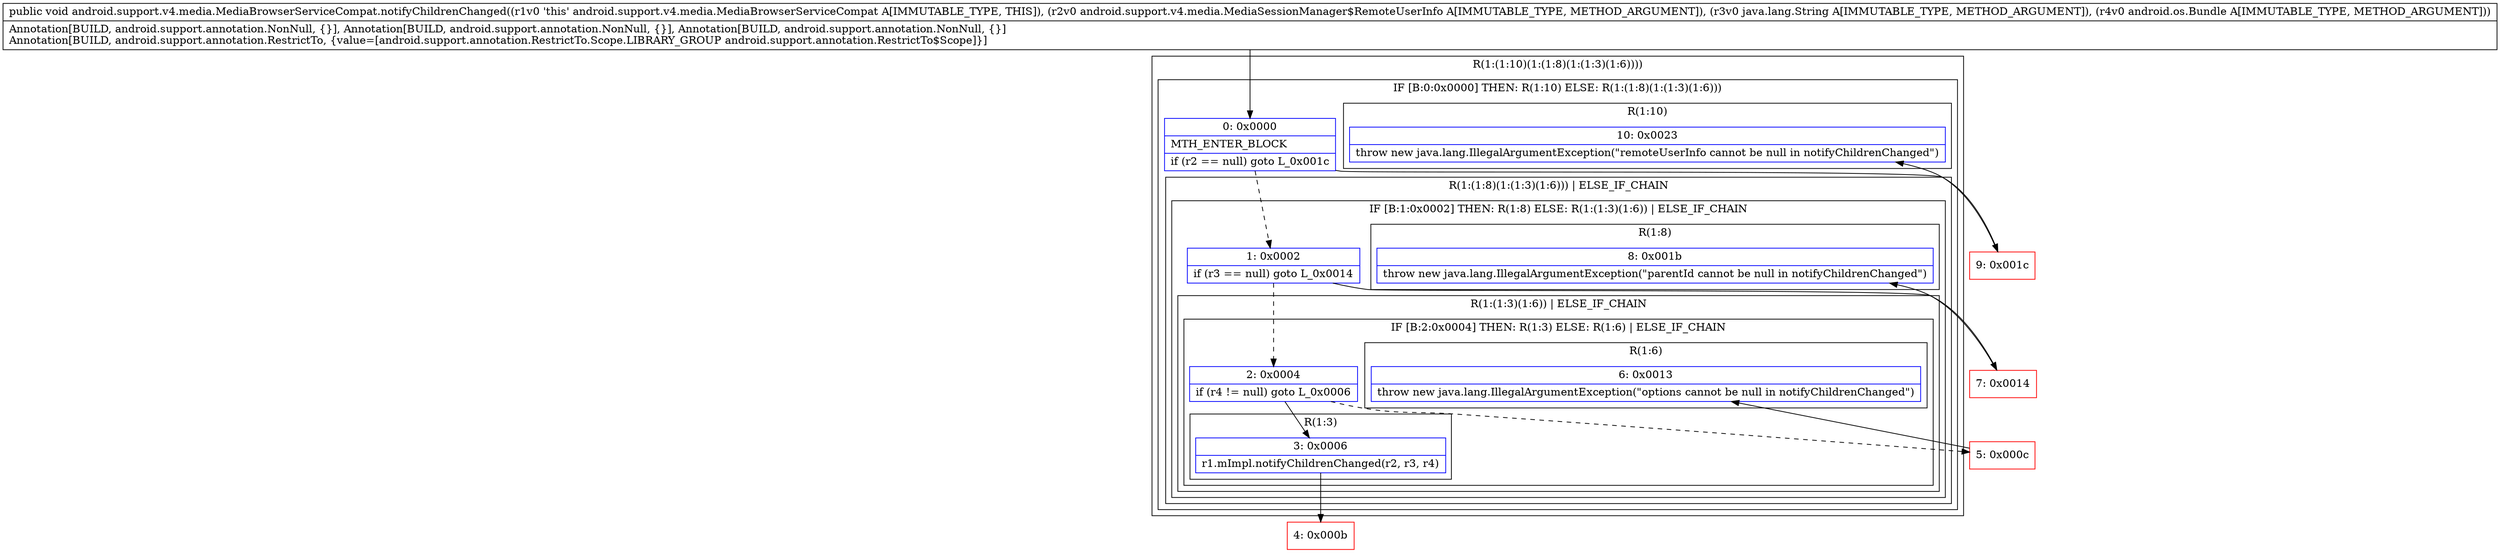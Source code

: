 digraph "CFG forandroid.support.v4.media.MediaBrowserServiceCompat.notifyChildrenChanged(Landroid\/support\/v4\/media\/MediaSessionManager$RemoteUserInfo;Ljava\/lang\/String;Landroid\/os\/Bundle;)V" {
subgraph cluster_Region_1682595052 {
label = "R(1:(1:10)(1:(1:8)(1:(1:3)(1:6))))";
node [shape=record,color=blue];
subgraph cluster_IfRegion_1393567246 {
label = "IF [B:0:0x0000] THEN: R(1:10) ELSE: R(1:(1:8)(1:(1:3)(1:6)))";
node [shape=record,color=blue];
Node_0 [shape=record,label="{0\:\ 0x0000|MTH_ENTER_BLOCK\l|if (r2 == null) goto L_0x001c\l}"];
subgraph cluster_Region_1674597192 {
label = "R(1:10)";
node [shape=record,color=blue];
Node_10 [shape=record,label="{10\:\ 0x0023|throw new java.lang.IllegalArgumentException(\"remoteUserInfo cannot be null in notifyChildrenChanged\")\l}"];
}
subgraph cluster_Region_1645772598 {
label = "R(1:(1:8)(1:(1:3)(1:6))) | ELSE_IF_CHAIN\l";
node [shape=record,color=blue];
subgraph cluster_IfRegion_1417929381 {
label = "IF [B:1:0x0002] THEN: R(1:8) ELSE: R(1:(1:3)(1:6)) | ELSE_IF_CHAIN\l";
node [shape=record,color=blue];
Node_1 [shape=record,label="{1\:\ 0x0002|if (r3 == null) goto L_0x0014\l}"];
subgraph cluster_Region_116498029 {
label = "R(1:8)";
node [shape=record,color=blue];
Node_8 [shape=record,label="{8\:\ 0x001b|throw new java.lang.IllegalArgumentException(\"parentId cannot be null in notifyChildrenChanged\")\l}"];
}
subgraph cluster_Region_1742391272 {
label = "R(1:(1:3)(1:6)) | ELSE_IF_CHAIN\l";
node [shape=record,color=blue];
subgraph cluster_IfRegion_1184556522 {
label = "IF [B:2:0x0004] THEN: R(1:3) ELSE: R(1:6) | ELSE_IF_CHAIN\l";
node [shape=record,color=blue];
Node_2 [shape=record,label="{2\:\ 0x0004|if (r4 != null) goto L_0x0006\l}"];
subgraph cluster_Region_222798166 {
label = "R(1:3)";
node [shape=record,color=blue];
Node_3 [shape=record,label="{3\:\ 0x0006|r1.mImpl.notifyChildrenChanged(r2, r3, r4)\l}"];
}
subgraph cluster_Region_131023973 {
label = "R(1:6)";
node [shape=record,color=blue];
Node_6 [shape=record,label="{6\:\ 0x0013|throw new java.lang.IllegalArgumentException(\"options cannot be null in notifyChildrenChanged\")\l}"];
}
}
}
}
}
}
}
Node_4 [shape=record,color=red,label="{4\:\ 0x000b}"];
Node_5 [shape=record,color=red,label="{5\:\ 0x000c}"];
Node_7 [shape=record,color=red,label="{7\:\ 0x0014}"];
Node_9 [shape=record,color=red,label="{9\:\ 0x001c}"];
MethodNode[shape=record,label="{public void android.support.v4.media.MediaBrowserServiceCompat.notifyChildrenChanged((r1v0 'this' android.support.v4.media.MediaBrowserServiceCompat A[IMMUTABLE_TYPE, THIS]), (r2v0 android.support.v4.media.MediaSessionManager$RemoteUserInfo A[IMMUTABLE_TYPE, METHOD_ARGUMENT]), (r3v0 java.lang.String A[IMMUTABLE_TYPE, METHOD_ARGUMENT]), (r4v0 android.os.Bundle A[IMMUTABLE_TYPE, METHOD_ARGUMENT]))  | Annotation[BUILD, android.support.annotation.NonNull, \{\}], Annotation[BUILD, android.support.annotation.NonNull, \{\}], Annotation[BUILD, android.support.annotation.NonNull, \{\}]\lAnnotation[BUILD, android.support.annotation.RestrictTo, \{value=[android.support.annotation.RestrictTo.Scope.LIBRARY_GROUP android.support.annotation.RestrictTo$Scope]\}]\l}"];
MethodNode -> Node_0;
Node_0 -> Node_1[style=dashed];
Node_0 -> Node_9;
Node_1 -> Node_2[style=dashed];
Node_1 -> Node_7;
Node_2 -> Node_3;
Node_2 -> Node_5[style=dashed];
Node_3 -> Node_4;
Node_5 -> Node_6;
Node_7 -> Node_8;
Node_9 -> Node_10;
}

